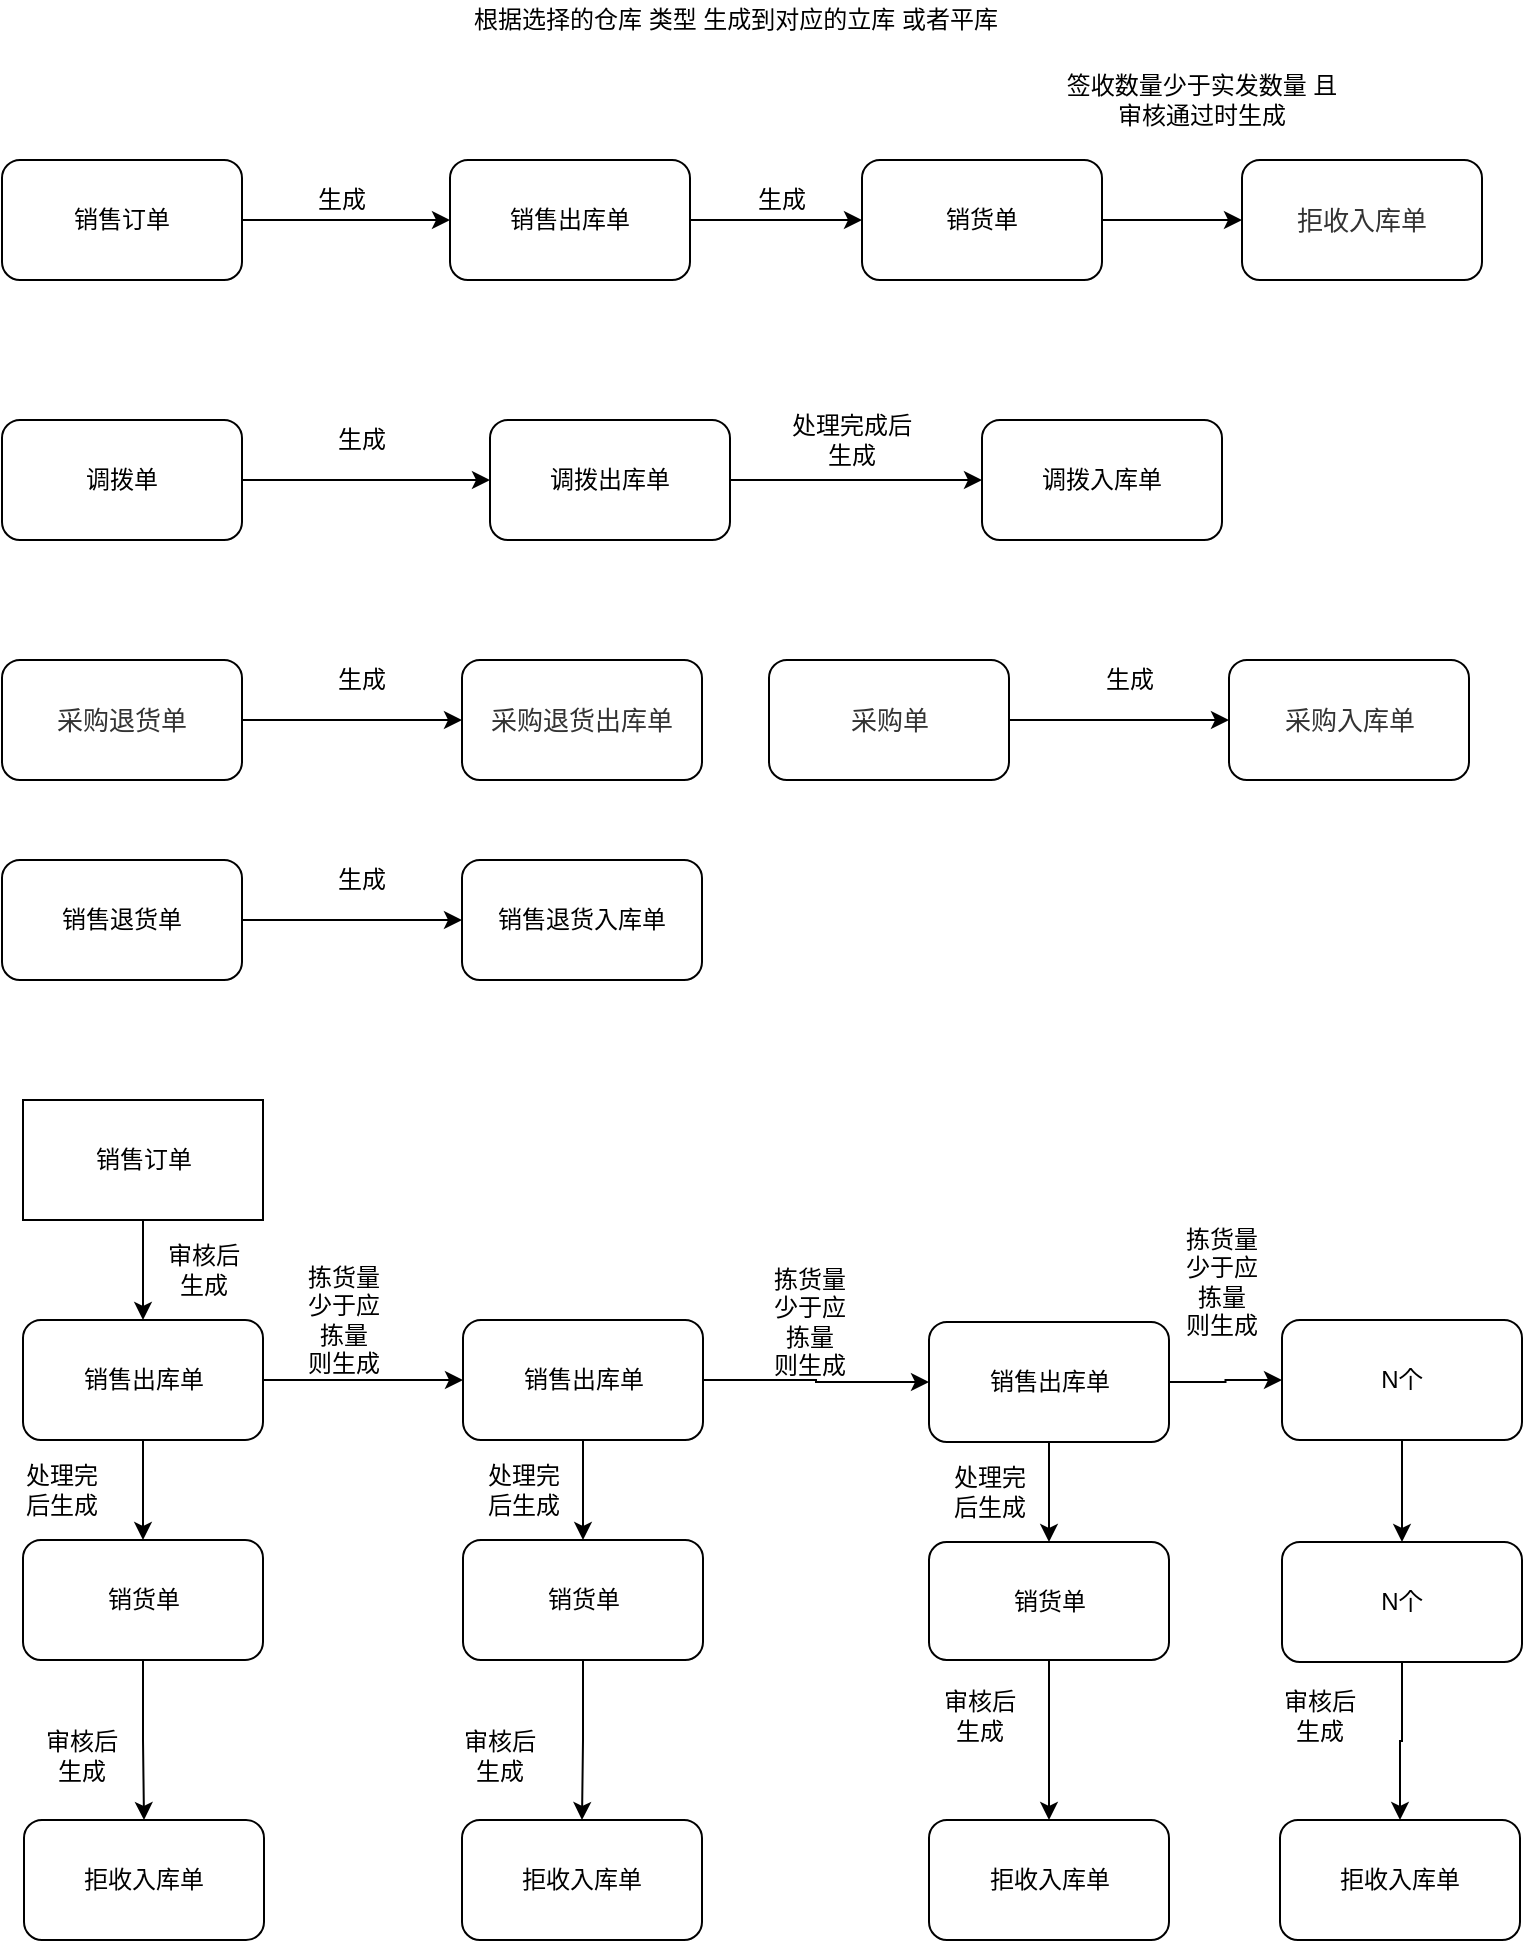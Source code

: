 <mxfile version="14.8.4" type="github">
  <diagram id="t-4Y7Y0Egl3iwmAaFjbk" name="Page-1">
    <mxGraphModel dx="1387" dy="751" grid="1" gridSize="10" guides="1" tooltips="1" connect="1" arrows="1" fold="1" page="1" pageScale="1" pageWidth="827" pageHeight="1169" math="0" shadow="0">
      <root>
        <mxCell id="0" />
        <mxCell id="1" parent="0" />
        <mxCell id="rSpn4YCXYYX2nCcFRK03-3" style="edgeStyle=orthogonalEdgeStyle;rounded=0;orthogonalLoop=1;jettySize=auto;html=1;exitX=1;exitY=0.5;exitDx=0;exitDy=0;entryX=0;entryY=0.5;entryDx=0;entryDy=0;" parent="1" source="rSpn4YCXYYX2nCcFRK03-1" target="rSpn4YCXYYX2nCcFRK03-2" edge="1">
          <mxGeometry relative="1" as="geometry" />
        </mxCell>
        <mxCell id="rSpn4YCXYYX2nCcFRK03-1" value="销售订单" style="rounded=1;whiteSpace=wrap;html=1;" parent="1" vertex="1">
          <mxGeometry x="50" y="130" width="120" height="60" as="geometry" />
        </mxCell>
        <mxCell id="rSpn4YCXYYX2nCcFRK03-5" style="edgeStyle=orthogonalEdgeStyle;rounded=0;orthogonalLoop=1;jettySize=auto;html=1;exitX=1;exitY=0.5;exitDx=0;exitDy=0;entryX=0;entryY=0.5;entryDx=0;entryDy=0;" parent="1" source="rSpn4YCXYYX2nCcFRK03-2" target="rSpn4YCXYYX2nCcFRK03-4" edge="1">
          <mxGeometry relative="1" as="geometry" />
        </mxCell>
        <mxCell id="rSpn4YCXYYX2nCcFRK03-2" value="销售出库单" style="rounded=1;whiteSpace=wrap;html=1;" parent="1" vertex="1">
          <mxGeometry x="274" y="130" width="120" height="60" as="geometry" />
        </mxCell>
        <mxCell id="rSpn4YCXYYX2nCcFRK03-9" style="edgeStyle=orthogonalEdgeStyle;rounded=0;orthogonalLoop=1;jettySize=auto;html=1;exitX=1;exitY=0.5;exitDx=0;exitDy=0;entryX=0;entryY=0.5;entryDx=0;entryDy=0;" parent="1" source="rSpn4YCXYYX2nCcFRK03-4" target="rSpn4YCXYYX2nCcFRK03-8" edge="1">
          <mxGeometry relative="1" as="geometry" />
        </mxCell>
        <mxCell id="rSpn4YCXYYX2nCcFRK03-4" value="销货单" style="rounded=1;whiteSpace=wrap;html=1;" parent="1" vertex="1">
          <mxGeometry x="480" y="130" width="120" height="60" as="geometry" />
        </mxCell>
        <mxCell id="rSpn4YCXYYX2nCcFRK03-6" value="生成" style="text;html=1;strokeColor=none;fillColor=none;align=center;verticalAlign=middle;whiteSpace=wrap;rounded=0;" parent="1" vertex="1">
          <mxGeometry x="200" y="140" width="40" height="20" as="geometry" />
        </mxCell>
        <mxCell id="rSpn4YCXYYX2nCcFRK03-7" value="生成" style="text;html=1;strokeColor=none;fillColor=none;align=center;verticalAlign=middle;whiteSpace=wrap;rounded=0;" parent="1" vertex="1">
          <mxGeometry x="420" y="140" width="40" height="20" as="geometry" />
        </mxCell>
        <mxCell id="rSpn4YCXYYX2nCcFRK03-8" value="&lt;span style=&quot;color: rgb(51 , 51 , 51) ; font-family: &amp;#34;arial normal&amp;#34; , &amp;#34;arial&amp;#34; , sans-serif ; font-size: 13px&quot;&gt;拒收入库单&lt;/span&gt;" style="rounded=1;whiteSpace=wrap;html=1;" parent="1" vertex="1">
          <mxGeometry x="670" y="130" width="120" height="60" as="geometry" />
        </mxCell>
        <mxCell id="rSpn4YCXYYX2nCcFRK03-11" value="根据选择的仓库 类型 生成到对应的立库 或者平库" style="text;html=1;strokeColor=none;fillColor=none;align=center;verticalAlign=middle;whiteSpace=wrap;rounded=0;" parent="1" vertex="1">
          <mxGeometry x="274" y="50" width="286" height="20" as="geometry" />
        </mxCell>
        <mxCell id="rSpn4YCXYYX2nCcFRK03-17" style="edgeStyle=orthogonalEdgeStyle;rounded=0;orthogonalLoop=1;jettySize=auto;html=1;exitX=1;exitY=0.5;exitDx=0;exitDy=0;entryX=0;entryY=0.5;entryDx=0;entryDy=0;" parent="1" source="rSpn4YCXYYX2nCcFRK03-12" target="rSpn4YCXYYX2nCcFRK03-13" edge="1">
          <mxGeometry relative="1" as="geometry" />
        </mxCell>
        <mxCell id="rSpn4YCXYYX2nCcFRK03-12" value="调拨单" style="rounded=1;whiteSpace=wrap;html=1;" parent="1" vertex="1">
          <mxGeometry x="50" y="260" width="120" height="60" as="geometry" />
        </mxCell>
        <mxCell id="rSpn4YCXYYX2nCcFRK03-21" style="edgeStyle=orthogonalEdgeStyle;rounded=0;orthogonalLoop=1;jettySize=auto;html=1;exitX=1;exitY=0.5;exitDx=0;exitDy=0;entryX=0;entryY=0.5;entryDx=0;entryDy=0;" parent="1" source="rSpn4YCXYYX2nCcFRK03-13" target="rSpn4YCXYYX2nCcFRK03-14" edge="1">
          <mxGeometry relative="1" as="geometry" />
        </mxCell>
        <mxCell id="rSpn4YCXYYX2nCcFRK03-13" value="调拨出库单" style="rounded=1;whiteSpace=wrap;html=1;" parent="1" vertex="1">
          <mxGeometry x="294" y="260" width="120" height="60" as="geometry" />
        </mxCell>
        <mxCell id="rSpn4YCXYYX2nCcFRK03-14" value="调拨入库单" style="rounded=1;whiteSpace=wrap;html=1;" parent="1" vertex="1">
          <mxGeometry x="540" y="260" width="120" height="60" as="geometry" />
        </mxCell>
        <mxCell id="rSpn4YCXYYX2nCcFRK03-20" value="生成" style="text;html=1;strokeColor=none;fillColor=none;align=center;verticalAlign=middle;whiteSpace=wrap;rounded=0;" parent="1" vertex="1">
          <mxGeometry x="210" y="260" width="40" height="20" as="geometry" />
        </mxCell>
        <mxCell id="rSpn4YCXYYX2nCcFRK03-22" value="处理完成后生成" style="text;html=1;strokeColor=none;fillColor=none;align=center;verticalAlign=middle;whiteSpace=wrap;rounded=0;" parent="1" vertex="1">
          <mxGeometry x="440" y="260" width="70" height="20" as="geometry" />
        </mxCell>
        <mxCell id="QGsb-GHNSpYOpkWVe1ox-3" style="edgeStyle=orthogonalEdgeStyle;rounded=0;orthogonalLoop=1;jettySize=auto;html=1;exitX=1;exitY=0.5;exitDx=0;exitDy=0;entryX=0;entryY=0.5;entryDx=0;entryDy=0;" parent="1" source="QGsb-GHNSpYOpkWVe1ox-1" target="QGsb-GHNSpYOpkWVe1ox-2" edge="1">
          <mxGeometry relative="1" as="geometry" />
        </mxCell>
        <mxCell id="QGsb-GHNSpYOpkWVe1ox-1" value="&lt;span style=&quot;color: rgb(51 , 51 , 51) ; font-family: &amp;#34;microsoftyahei&amp;#34; , , sans-serif ; font-size: 13px&quot;&gt;采购退货单&lt;/span&gt;" style="rounded=1;whiteSpace=wrap;html=1;" parent="1" vertex="1">
          <mxGeometry x="50" y="380" width="120" height="60" as="geometry" />
        </mxCell>
        <mxCell id="QGsb-GHNSpYOpkWVe1ox-2" value="&lt;span style=&quot;color: rgb(51 , 51 , 51) ; font-family: &amp;#34;microsoftyahei&amp;#34; , , sans-serif ; font-size: 13px&quot;&gt;采购退货出库单&lt;/span&gt;" style="rounded=1;whiteSpace=wrap;html=1;" parent="1" vertex="1">
          <mxGeometry x="280" y="380" width="120" height="60" as="geometry" />
        </mxCell>
        <mxCell id="QGsb-GHNSpYOpkWVe1ox-4" value="生成" style="text;html=1;strokeColor=none;fillColor=none;align=center;verticalAlign=middle;whiteSpace=wrap;rounded=0;" parent="1" vertex="1">
          <mxGeometry x="210" y="380" width="40" height="20" as="geometry" />
        </mxCell>
        <mxCell id="QGsb-GHNSpYOpkWVe1ox-7" style="edgeStyle=orthogonalEdgeStyle;rounded=0;orthogonalLoop=1;jettySize=auto;html=1;exitX=1;exitY=0.5;exitDx=0;exitDy=0;entryX=0;entryY=0.5;entryDx=0;entryDy=0;" parent="1" source="QGsb-GHNSpYOpkWVe1ox-5" target="QGsb-GHNSpYOpkWVe1ox-6" edge="1">
          <mxGeometry relative="1" as="geometry" />
        </mxCell>
        <mxCell id="QGsb-GHNSpYOpkWVe1ox-5" value="销售退货单" style="rounded=1;whiteSpace=wrap;html=1;" parent="1" vertex="1">
          <mxGeometry x="50" y="480" width="120" height="60" as="geometry" />
        </mxCell>
        <mxCell id="QGsb-GHNSpYOpkWVe1ox-6" value="销售退货入库单" style="rounded=1;whiteSpace=wrap;html=1;" parent="1" vertex="1">
          <mxGeometry x="280" y="480" width="120" height="60" as="geometry" />
        </mxCell>
        <mxCell id="QGsb-GHNSpYOpkWVe1ox-8" value="生成" style="text;html=1;strokeColor=none;fillColor=none;align=center;verticalAlign=middle;whiteSpace=wrap;rounded=0;" parent="1" vertex="1">
          <mxGeometry x="210" y="480" width="40" height="20" as="geometry" />
        </mxCell>
        <mxCell id="o1FIK1EitSxrQL2c7iuE-5" value="签收数量少于实发数量 且审核通过时生成" style="text;html=1;strokeColor=none;fillColor=none;align=center;verticalAlign=middle;whiteSpace=wrap;rounded=0;" parent="1" vertex="1">
          <mxGeometry x="580" y="70" width="140" height="60" as="geometry" />
        </mxCell>
        <mxCell id="o1FIK1EitSxrQL2c7iuE-15" style="edgeStyle=orthogonalEdgeStyle;rounded=0;orthogonalLoop=1;jettySize=auto;html=1;exitX=0.5;exitY=1;exitDx=0;exitDy=0;entryX=0.5;entryY=0;entryDx=0;entryDy=0;" parent="1" source="o1FIK1EitSxrQL2c7iuE-13" target="o1FIK1EitSxrQL2c7iuE-14" edge="1">
          <mxGeometry relative="1" as="geometry" />
        </mxCell>
        <mxCell id="o1FIK1EitSxrQL2c7iuE-13" value="销售订单" style="rounded=0;whiteSpace=wrap;html=1;" parent="1" vertex="1">
          <mxGeometry x="60.5" y="600" width="120" height="60" as="geometry" />
        </mxCell>
        <mxCell id="o1FIK1EitSxrQL2c7iuE-18" style="edgeStyle=orthogonalEdgeStyle;rounded=0;orthogonalLoop=1;jettySize=auto;html=1;exitX=0.5;exitY=1;exitDx=0;exitDy=0;" parent="1" source="o1FIK1EitSxrQL2c7iuE-14" target="o1FIK1EitSxrQL2c7iuE-17" edge="1">
          <mxGeometry relative="1" as="geometry" />
        </mxCell>
        <mxCell id="o1FIK1EitSxrQL2c7iuE-22" style="edgeStyle=orthogonalEdgeStyle;rounded=0;orthogonalLoop=1;jettySize=auto;html=1;exitX=1;exitY=0.5;exitDx=0;exitDy=0;" parent="1" source="o1FIK1EitSxrQL2c7iuE-14" target="o1FIK1EitSxrQL2c7iuE-21" edge="1">
          <mxGeometry relative="1" as="geometry" />
        </mxCell>
        <mxCell id="o1FIK1EitSxrQL2c7iuE-14" value="销售出库单" style="rounded=1;whiteSpace=wrap;html=1;" parent="1" vertex="1">
          <mxGeometry x="60.5" y="710" width="120" height="60" as="geometry" />
        </mxCell>
        <mxCell id="o1FIK1EitSxrQL2c7iuE-16" value="审核后生成" style="text;html=1;strokeColor=none;fillColor=none;align=center;verticalAlign=middle;whiteSpace=wrap;rounded=0;" parent="1" vertex="1">
          <mxGeometry x="130.5" y="675" width="40" height="20" as="geometry" />
        </mxCell>
        <mxCell id="o1FIK1EitSxrQL2c7iuE-38" style="edgeStyle=orthogonalEdgeStyle;rounded=0;orthogonalLoop=1;jettySize=auto;html=1;exitX=0.5;exitY=1;exitDx=0;exitDy=0;entryX=0.5;entryY=0;entryDx=0;entryDy=0;" parent="1" source="o1FIK1EitSxrQL2c7iuE-17" target="o1FIK1EitSxrQL2c7iuE-37" edge="1">
          <mxGeometry relative="1" as="geometry" />
        </mxCell>
        <mxCell id="o1FIK1EitSxrQL2c7iuE-17" value="销货单" style="rounded=1;whiteSpace=wrap;html=1;" parent="1" vertex="1">
          <mxGeometry x="60.5" y="820" width="120" height="60" as="geometry" />
        </mxCell>
        <mxCell id="o1FIK1EitSxrQL2c7iuE-19" value="处理完后生成" style="text;html=1;strokeColor=none;fillColor=none;align=center;verticalAlign=middle;whiteSpace=wrap;rounded=0;" parent="1" vertex="1">
          <mxGeometry x="59.5" y="785" width="40" height="20" as="geometry" />
        </mxCell>
        <mxCell id="o1FIK1EitSxrQL2c7iuE-25" style="edgeStyle=orthogonalEdgeStyle;rounded=0;orthogonalLoop=1;jettySize=auto;html=1;exitX=0.5;exitY=1;exitDx=0;exitDy=0;entryX=0.5;entryY=0;entryDx=0;entryDy=0;" parent="1" source="o1FIK1EitSxrQL2c7iuE-21" target="o1FIK1EitSxrQL2c7iuE-24" edge="1">
          <mxGeometry relative="1" as="geometry" />
        </mxCell>
        <mxCell id="o1FIK1EitSxrQL2c7iuE-32" style="edgeStyle=orthogonalEdgeStyle;rounded=0;orthogonalLoop=1;jettySize=auto;html=1;" parent="1" source="o1FIK1EitSxrQL2c7iuE-21" target="o1FIK1EitSxrQL2c7iuE-28" edge="1">
          <mxGeometry relative="1" as="geometry" />
        </mxCell>
        <mxCell id="o1FIK1EitSxrQL2c7iuE-21" value="销售出库单" style="rounded=1;whiteSpace=wrap;html=1;" parent="1" vertex="1">
          <mxGeometry x="280.5" y="710" width="120" height="60" as="geometry" />
        </mxCell>
        <mxCell id="o1FIK1EitSxrQL2c7iuE-23" value="拣货量少于应拣量 则生成" style="text;html=1;strokeColor=none;fillColor=none;align=center;verticalAlign=middle;whiteSpace=wrap;rounded=0;" parent="1" vertex="1">
          <mxGeometry x="200.5" y="700" width="40" height="20" as="geometry" />
        </mxCell>
        <mxCell id="o1FIK1EitSxrQL2c7iuE-58" style="edgeStyle=orthogonalEdgeStyle;rounded=0;orthogonalLoop=1;jettySize=auto;html=1;exitX=0.5;exitY=1;exitDx=0;exitDy=0;" parent="1" source="o1FIK1EitSxrQL2c7iuE-24" target="o1FIK1EitSxrQL2c7iuE-52" edge="1">
          <mxGeometry relative="1" as="geometry" />
        </mxCell>
        <mxCell id="o1FIK1EitSxrQL2c7iuE-24" value="销货单" style="rounded=1;whiteSpace=wrap;html=1;" parent="1" vertex="1">
          <mxGeometry x="280.5" y="820" width="120" height="60" as="geometry" />
        </mxCell>
        <mxCell id="o1FIK1EitSxrQL2c7iuE-26" value="处理完后生成" style="text;html=1;strokeColor=none;fillColor=none;align=center;verticalAlign=middle;whiteSpace=wrap;rounded=0;" parent="1" vertex="1">
          <mxGeometry x="290.5" y="785" width="40" height="20" as="geometry" />
        </mxCell>
        <mxCell id="o1FIK1EitSxrQL2c7iuE-27" style="edgeStyle=orthogonalEdgeStyle;rounded=0;orthogonalLoop=1;jettySize=auto;html=1;exitX=0.5;exitY=1;exitDx=0;exitDy=0;entryX=0.5;entryY=0;entryDx=0;entryDy=0;" parent="1" source="o1FIK1EitSxrQL2c7iuE-28" target="o1FIK1EitSxrQL2c7iuE-30" edge="1">
          <mxGeometry relative="1" as="geometry" />
        </mxCell>
        <mxCell id="o1FIK1EitSxrQL2c7iuE-35" style="edgeStyle=orthogonalEdgeStyle;rounded=0;orthogonalLoop=1;jettySize=auto;html=1;exitX=1;exitY=0.5;exitDx=0;exitDy=0;entryX=0;entryY=0.5;entryDx=0;entryDy=0;" parent="1" source="o1FIK1EitSxrQL2c7iuE-28" target="o1FIK1EitSxrQL2c7iuE-33" edge="1">
          <mxGeometry relative="1" as="geometry" />
        </mxCell>
        <mxCell id="o1FIK1EitSxrQL2c7iuE-28" value="销售出库单" style="rounded=1;whiteSpace=wrap;html=1;" parent="1" vertex="1">
          <mxGeometry x="513.5" y="711" width="120" height="60" as="geometry" />
        </mxCell>
        <mxCell id="o1FIK1EitSxrQL2c7iuE-29" value="拣货量少于应拣量 则生成" style="text;html=1;strokeColor=none;fillColor=none;align=center;verticalAlign=middle;whiteSpace=wrap;rounded=0;" parent="1" vertex="1">
          <mxGeometry x="433.5" y="701" width="40" height="20" as="geometry" />
        </mxCell>
        <mxCell id="o1FIK1EitSxrQL2c7iuE-59" style="edgeStyle=orthogonalEdgeStyle;rounded=0;orthogonalLoop=1;jettySize=auto;html=1;exitX=0.5;exitY=1;exitDx=0;exitDy=0;entryX=0.5;entryY=0;entryDx=0;entryDy=0;" parent="1" source="o1FIK1EitSxrQL2c7iuE-30" target="o1FIK1EitSxrQL2c7iuE-54" edge="1">
          <mxGeometry relative="1" as="geometry" />
        </mxCell>
        <mxCell id="o1FIK1EitSxrQL2c7iuE-30" value="销货单" style="rounded=1;whiteSpace=wrap;html=1;" parent="1" vertex="1">
          <mxGeometry x="513.5" y="821" width="120" height="59" as="geometry" />
        </mxCell>
        <mxCell id="o1FIK1EitSxrQL2c7iuE-31" value="处理完后生成" style="text;html=1;strokeColor=none;fillColor=none;align=center;verticalAlign=middle;whiteSpace=wrap;rounded=0;" parent="1" vertex="1">
          <mxGeometry x="523.5" y="786" width="40" height="20" as="geometry" />
        </mxCell>
        <mxCell id="GtE0cavnArqcX0atf7Ze-1" style="edgeStyle=orthogonalEdgeStyle;rounded=0;orthogonalLoop=1;jettySize=auto;html=1;exitX=0.5;exitY=1;exitDx=0;exitDy=0;" edge="1" parent="1" source="o1FIK1EitSxrQL2c7iuE-33" target="o1FIK1EitSxrQL2c7iuE-34">
          <mxGeometry relative="1" as="geometry" />
        </mxCell>
        <mxCell id="o1FIK1EitSxrQL2c7iuE-33" value="N个" style="rounded=1;whiteSpace=wrap;html=1;" parent="1" vertex="1">
          <mxGeometry x="690" y="710" width="120" height="60" as="geometry" />
        </mxCell>
        <mxCell id="o1FIK1EitSxrQL2c7iuE-60" style="edgeStyle=orthogonalEdgeStyle;rounded=0;orthogonalLoop=1;jettySize=auto;html=1;exitX=0.5;exitY=1;exitDx=0;exitDy=0;entryX=0.5;entryY=0;entryDx=0;entryDy=0;" parent="1" source="o1FIK1EitSxrQL2c7iuE-34" target="o1FIK1EitSxrQL2c7iuE-56" edge="1">
          <mxGeometry relative="1" as="geometry" />
        </mxCell>
        <mxCell id="o1FIK1EitSxrQL2c7iuE-34" value="N个" style="rounded=1;whiteSpace=wrap;html=1;" parent="1" vertex="1">
          <mxGeometry x="690" y="821" width="120" height="60" as="geometry" />
        </mxCell>
        <mxCell id="o1FIK1EitSxrQL2c7iuE-37" value="拒收入库单" style="rounded=1;whiteSpace=wrap;html=1;" parent="1" vertex="1">
          <mxGeometry x="61" y="960" width="120" height="60" as="geometry" />
        </mxCell>
        <mxCell id="o1FIK1EitSxrQL2c7iuE-39" value="审核后生成" style="text;html=1;strokeColor=none;fillColor=none;align=center;verticalAlign=middle;whiteSpace=wrap;rounded=0;" parent="1" vertex="1">
          <mxGeometry x="70" y="920" width="40" height="15" as="geometry" />
        </mxCell>
        <mxCell id="o1FIK1EitSxrQL2c7iuE-52" value="拒收入库单" style="rounded=1;whiteSpace=wrap;html=1;" parent="1" vertex="1">
          <mxGeometry x="280" y="960" width="120" height="60" as="geometry" />
        </mxCell>
        <mxCell id="o1FIK1EitSxrQL2c7iuE-53" value="审核后生成" style="text;html=1;strokeColor=none;fillColor=none;align=center;verticalAlign=middle;whiteSpace=wrap;rounded=0;" parent="1" vertex="1">
          <mxGeometry x="279" y="920" width="40" height="15" as="geometry" />
        </mxCell>
        <mxCell id="o1FIK1EitSxrQL2c7iuE-54" value="拒收入库单" style="rounded=1;whiteSpace=wrap;html=1;" parent="1" vertex="1">
          <mxGeometry x="513.5" y="960" width="120" height="60" as="geometry" />
        </mxCell>
        <mxCell id="o1FIK1EitSxrQL2c7iuE-55" value="审核后生成" style="text;html=1;strokeColor=none;fillColor=none;align=center;verticalAlign=middle;whiteSpace=wrap;rounded=0;" parent="1" vertex="1">
          <mxGeometry x="519" y="900" width="40" height="15" as="geometry" />
        </mxCell>
        <mxCell id="o1FIK1EitSxrQL2c7iuE-56" value="拒收入库单" style="rounded=1;whiteSpace=wrap;html=1;" parent="1" vertex="1">
          <mxGeometry x="689" y="960" width="120" height="60" as="geometry" />
        </mxCell>
        <mxCell id="o1FIK1EitSxrQL2c7iuE-57" value="审核后生成" style="text;html=1;strokeColor=none;fillColor=none;align=center;verticalAlign=middle;whiteSpace=wrap;rounded=0;" parent="1" vertex="1">
          <mxGeometry x="689" y="900" width="40" height="15" as="geometry" />
        </mxCell>
        <mxCell id="o1FIK1EitSxrQL2c7iuE-61" value="拣货量少于应拣量 则生成" style="text;html=1;strokeColor=none;fillColor=none;align=center;verticalAlign=middle;whiteSpace=wrap;rounded=0;" parent="1" vertex="1">
          <mxGeometry x="640" y="681" width="40" height="20" as="geometry" />
        </mxCell>
        <mxCell id="GtE0cavnArqcX0atf7Ze-2" style="edgeStyle=orthogonalEdgeStyle;rounded=0;orthogonalLoop=1;jettySize=auto;html=1;exitX=1;exitY=0.5;exitDx=0;exitDy=0;entryX=0;entryY=0.5;entryDx=0;entryDy=0;" edge="1" parent="1" source="GtE0cavnArqcX0atf7Ze-3" target="GtE0cavnArqcX0atf7Ze-4">
          <mxGeometry relative="1" as="geometry" />
        </mxCell>
        <mxCell id="GtE0cavnArqcX0atf7Ze-3" value="&lt;span style=&quot;color: rgb(51 , 51 , 51) ; font-family: &amp;#34;microsoftyahei&amp;#34; , , sans-serif ; font-size: 13px&quot;&gt;采购单&lt;/span&gt;" style="rounded=1;whiteSpace=wrap;html=1;" vertex="1" parent="1">
          <mxGeometry x="433.5" y="380" width="120" height="60" as="geometry" />
        </mxCell>
        <mxCell id="GtE0cavnArqcX0atf7Ze-4" value="&lt;span style=&quot;color: rgb(51 , 51 , 51) ; font-family: &amp;#34;microsoftyahei&amp;#34; , , sans-serif ; font-size: 13px&quot;&gt;采购入库单&lt;/span&gt;" style="rounded=1;whiteSpace=wrap;html=1;" vertex="1" parent="1">
          <mxGeometry x="663.5" y="380" width="120" height="60" as="geometry" />
        </mxCell>
        <mxCell id="GtE0cavnArqcX0atf7Ze-5" value="生成" style="text;html=1;strokeColor=none;fillColor=none;align=center;verticalAlign=middle;whiteSpace=wrap;rounded=0;" vertex="1" parent="1">
          <mxGeometry x="593.5" y="380" width="40" height="20" as="geometry" />
        </mxCell>
      </root>
    </mxGraphModel>
  </diagram>
</mxfile>
